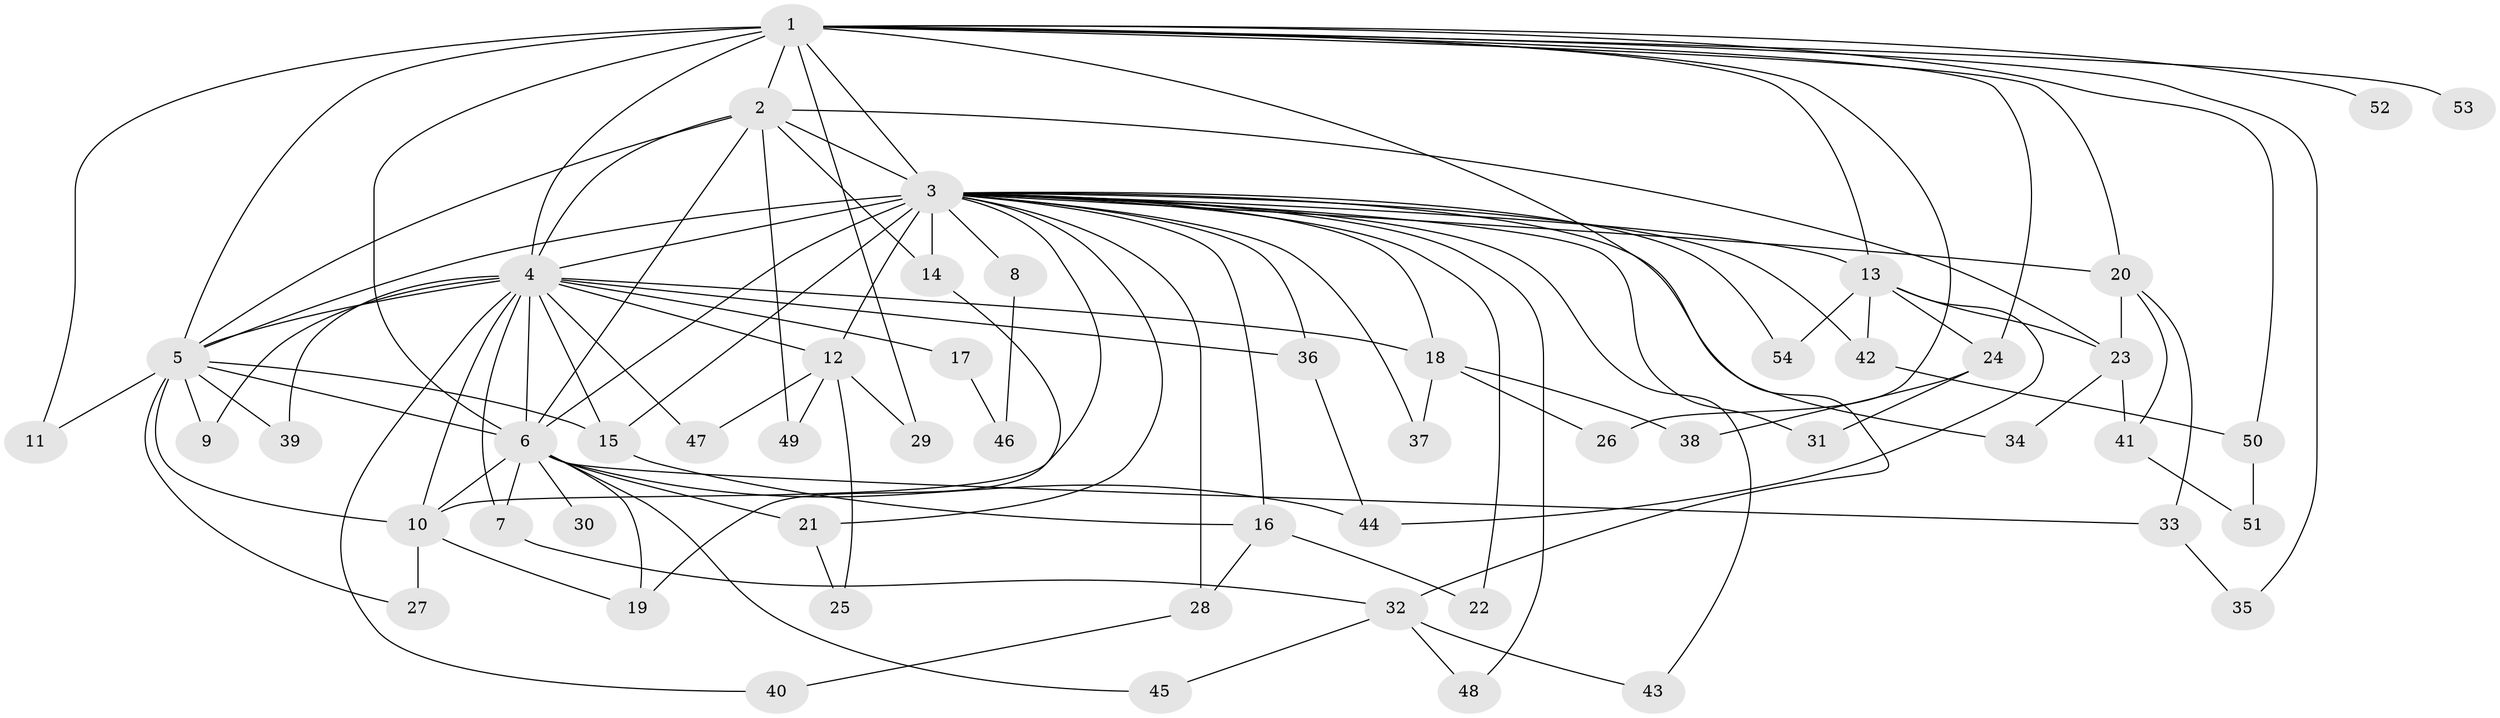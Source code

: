// original degree distribution, {16: 0.012987012987012988, 13: 0.012987012987012988, 17: 0.012987012987012988, 14: 0.012987012987012988, 15: 0.012987012987012988, 25: 0.012987012987012988, 19: 0.025974025974025976, 21: 0.012987012987012988, 12: 0.012987012987012988, 3: 0.22077922077922077, 2: 0.4805194805194805, 4: 0.07792207792207792, 6: 0.012987012987012988, 5: 0.06493506493506493, 7: 0.012987012987012988}
// Generated by graph-tools (version 1.1) at 2025/49/03/04/25 22:49:45]
// undirected, 54 vertices, 112 edges
graph export_dot {
  node [color=gray90,style=filled];
  1;
  2;
  3;
  4;
  5;
  6;
  7;
  8;
  9;
  10;
  11;
  12;
  13;
  14;
  15;
  16;
  17;
  18;
  19;
  20;
  21;
  22;
  23;
  24;
  25;
  26;
  27;
  28;
  29;
  30;
  31;
  32;
  33;
  34;
  35;
  36;
  37;
  38;
  39;
  40;
  41;
  42;
  43;
  44;
  45;
  46;
  47;
  48;
  49;
  50;
  51;
  52;
  53;
  54;
  1 -- 2 [weight=3.0];
  1 -- 3 [weight=4.0];
  1 -- 4 [weight=4.0];
  1 -- 5 [weight=4.0];
  1 -- 6 [weight=3.0];
  1 -- 11 [weight=2.0];
  1 -- 13 [weight=2.0];
  1 -- 20 [weight=1.0];
  1 -- 24 [weight=1.0];
  1 -- 26 [weight=1.0];
  1 -- 29 [weight=1.0];
  1 -- 32 [weight=1.0];
  1 -- 35 [weight=1.0];
  1 -- 50 [weight=1.0];
  1 -- 52 [weight=2.0];
  1 -- 53 [weight=1.0];
  2 -- 3 [weight=2.0];
  2 -- 4 [weight=2.0];
  2 -- 5 [weight=2.0];
  2 -- 6 [weight=1.0];
  2 -- 14 [weight=1.0];
  2 -- 23 [weight=1.0];
  2 -- 49 [weight=1.0];
  3 -- 4 [weight=4.0];
  3 -- 5 [weight=4.0];
  3 -- 6 [weight=2.0];
  3 -- 8 [weight=2.0];
  3 -- 10 [weight=1.0];
  3 -- 12 [weight=1.0];
  3 -- 13 [weight=1.0];
  3 -- 14 [weight=1.0];
  3 -- 15 [weight=1.0];
  3 -- 16 [weight=1.0];
  3 -- 18 [weight=1.0];
  3 -- 20 [weight=1.0];
  3 -- 21 [weight=1.0];
  3 -- 22 [weight=1.0];
  3 -- 28 [weight=1.0];
  3 -- 31 [weight=1.0];
  3 -- 34 [weight=1.0];
  3 -- 36 [weight=1.0];
  3 -- 37 [weight=1.0];
  3 -- 42 [weight=1.0];
  3 -- 43 [weight=1.0];
  3 -- 48 [weight=1.0];
  3 -- 54 [weight=1.0];
  4 -- 5 [weight=4.0];
  4 -- 6 [weight=2.0];
  4 -- 7 [weight=1.0];
  4 -- 9 [weight=1.0];
  4 -- 10 [weight=2.0];
  4 -- 12 [weight=1.0];
  4 -- 15 [weight=1.0];
  4 -- 17 [weight=1.0];
  4 -- 18 [weight=1.0];
  4 -- 36 [weight=1.0];
  4 -- 39 [weight=1.0];
  4 -- 40 [weight=1.0];
  4 -- 47 [weight=1.0];
  5 -- 6 [weight=2.0];
  5 -- 9 [weight=1.0];
  5 -- 10 [weight=1.0];
  5 -- 11 [weight=1.0];
  5 -- 15 [weight=2.0];
  5 -- 27 [weight=1.0];
  5 -- 39 [weight=1.0];
  6 -- 7 [weight=1.0];
  6 -- 10 [weight=1.0];
  6 -- 19 [weight=1.0];
  6 -- 21 [weight=1.0];
  6 -- 30 [weight=1.0];
  6 -- 33 [weight=1.0];
  6 -- 44 [weight=1.0];
  6 -- 45 [weight=1.0];
  7 -- 32 [weight=1.0];
  8 -- 46 [weight=1.0];
  10 -- 19 [weight=1.0];
  10 -- 27 [weight=1.0];
  12 -- 25 [weight=1.0];
  12 -- 29 [weight=1.0];
  12 -- 47 [weight=1.0];
  12 -- 49 [weight=1.0];
  13 -- 23 [weight=1.0];
  13 -- 24 [weight=1.0];
  13 -- 42 [weight=2.0];
  13 -- 44 [weight=2.0];
  13 -- 54 [weight=1.0];
  14 -- 19 [weight=1.0];
  15 -- 16 [weight=1.0];
  16 -- 22 [weight=1.0];
  16 -- 28 [weight=1.0];
  17 -- 46 [weight=1.0];
  18 -- 26 [weight=1.0];
  18 -- 37 [weight=1.0];
  18 -- 38 [weight=1.0];
  20 -- 23 [weight=1.0];
  20 -- 33 [weight=1.0];
  20 -- 41 [weight=1.0];
  21 -- 25 [weight=1.0];
  23 -- 34 [weight=1.0];
  23 -- 41 [weight=1.0];
  24 -- 31 [weight=1.0];
  24 -- 38 [weight=1.0];
  28 -- 40 [weight=1.0];
  32 -- 43 [weight=1.0];
  32 -- 45 [weight=1.0];
  32 -- 48 [weight=1.0];
  33 -- 35 [weight=1.0];
  36 -- 44 [weight=1.0];
  41 -- 51 [weight=1.0];
  42 -- 50 [weight=1.0];
  50 -- 51 [weight=1.0];
}
